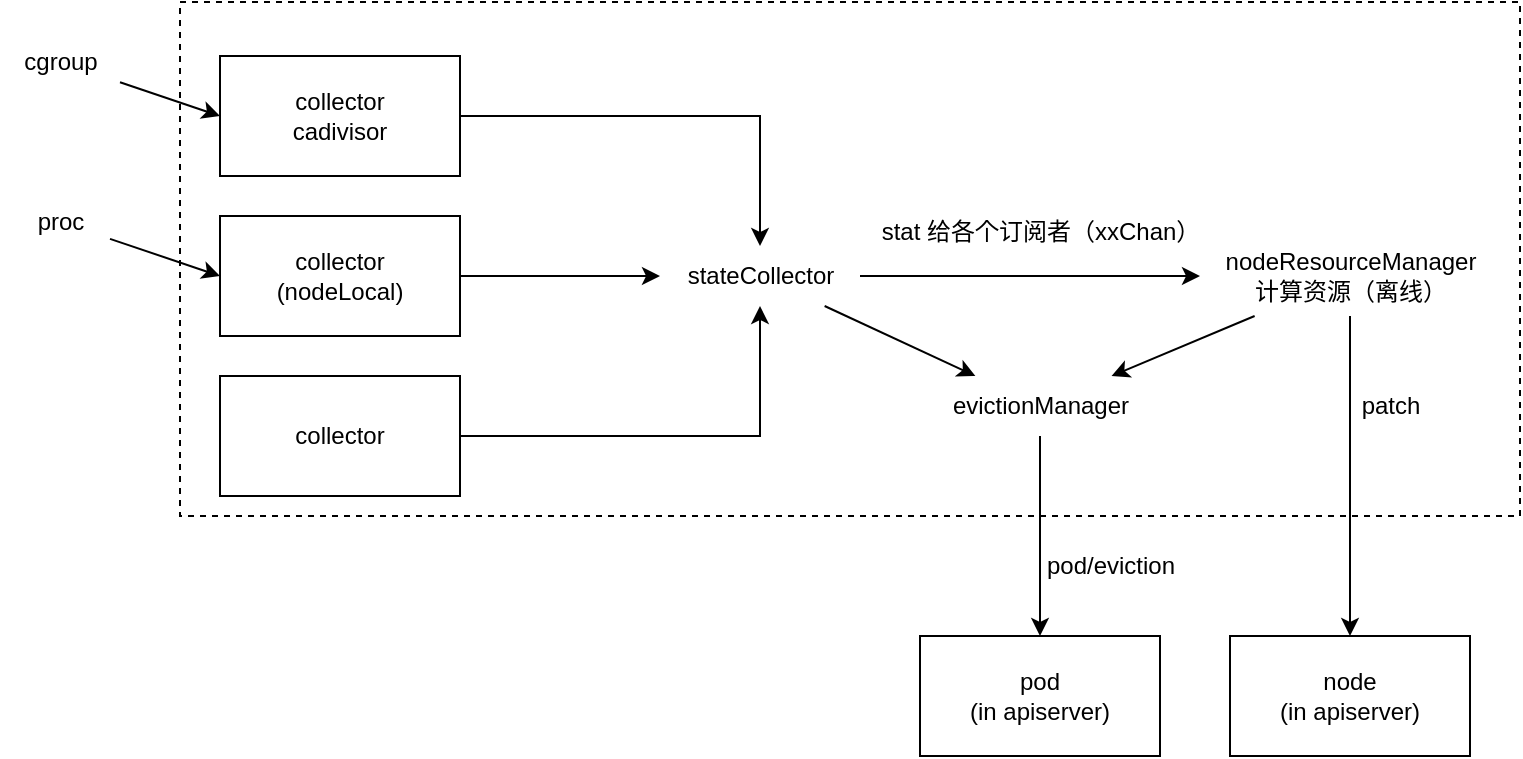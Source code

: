 <mxfile version="24.4.8" type="github">
  <diagram name="第 1 页" id="nMbwdqB6ASuTCzUE4it_">
    <mxGraphModel dx="1242" dy="730" grid="1" gridSize="10" guides="1" tooltips="1" connect="1" arrows="1" fold="1" page="1" pageScale="1" pageWidth="827" pageHeight="1169" math="0" shadow="0">
      <root>
        <mxCell id="0" />
        <mxCell id="1" parent="0" />
        <mxCell id="sSFIWAAqaFl1vtku2yKq-18" value="" style="rounded=0;whiteSpace=wrap;html=1;dashed=1;" vertex="1" parent="1">
          <mxGeometry x="110" y="263" width="670" height="257" as="geometry" />
        </mxCell>
        <mxCell id="sSFIWAAqaFl1vtku2yKq-5" style="edgeStyle=orthogonalEdgeStyle;rounded=0;orthogonalLoop=1;jettySize=auto;html=1;exitX=1;exitY=0.5;exitDx=0;exitDy=0;" edge="1" parent="1" source="sSFIWAAqaFl1vtku2yKq-1" target="sSFIWAAqaFl1vtku2yKq-4">
          <mxGeometry relative="1" as="geometry" />
        </mxCell>
        <mxCell id="sSFIWAAqaFl1vtku2yKq-1" value="collector&lt;br&gt;cadivisor" style="rounded=0;whiteSpace=wrap;html=1;" vertex="1" parent="1">
          <mxGeometry x="130" y="290" width="120" height="60" as="geometry" />
        </mxCell>
        <mxCell id="sSFIWAAqaFl1vtku2yKq-6" style="edgeStyle=orthogonalEdgeStyle;rounded=0;orthogonalLoop=1;jettySize=auto;html=1;exitX=1;exitY=0.5;exitDx=0;exitDy=0;" edge="1" parent="1" source="sSFIWAAqaFl1vtku2yKq-2" target="sSFIWAAqaFl1vtku2yKq-4">
          <mxGeometry relative="1" as="geometry" />
        </mxCell>
        <mxCell id="sSFIWAAqaFl1vtku2yKq-2" value="collector&lt;br&gt;(nodeLocal)" style="rounded=0;whiteSpace=wrap;html=1;" vertex="1" parent="1">
          <mxGeometry x="130" y="370" width="120" height="60" as="geometry" />
        </mxCell>
        <mxCell id="sSFIWAAqaFl1vtku2yKq-7" style="edgeStyle=orthogonalEdgeStyle;rounded=0;orthogonalLoop=1;jettySize=auto;html=1;exitX=1;exitY=0.5;exitDx=0;exitDy=0;" edge="1" parent="1" source="sSFIWAAqaFl1vtku2yKq-3" target="sSFIWAAqaFl1vtku2yKq-4">
          <mxGeometry relative="1" as="geometry" />
        </mxCell>
        <mxCell id="sSFIWAAqaFl1vtku2yKq-3" value="collector" style="rounded=0;whiteSpace=wrap;html=1;" vertex="1" parent="1">
          <mxGeometry x="130" y="450" width="120" height="60" as="geometry" />
        </mxCell>
        <mxCell id="sSFIWAAqaFl1vtku2yKq-4" value="stateCollector" style="text;html=1;align=center;verticalAlign=middle;resizable=0;points=[];autosize=1;strokeColor=none;fillColor=none;" vertex="1" parent="1">
          <mxGeometry x="350" y="385" width="100" height="30" as="geometry" />
        </mxCell>
        <mxCell id="sSFIWAAqaFl1vtku2yKq-8" value="stat 给各个订阅者（xxChan）" style="text;html=1;align=center;verticalAlign=middle;resizable=0;points=[];autosize=1;strokeColor=none;fillColor=none;" vertex="1" parent="1">
          <mxGeometry x="450" y="363" width="180" height="30" as="geometry" />
        </mxCell>
        <mxCell id="sSFIWAAqaFl1vtku2yKq-9" value="nodeResourceManager&lt;br&gt;计算资源（离线）" style="text;html=1;align=center;verticalAlign=middle;resizable=0;points=[];autosize=1;strokeColor=none;fillColor=none;" vertex="1" parent="1">
          <mxGeometry x="620" y="380" width="150" height="40" as="geometry" />
        </mxCell>
        <mxCell id="sSFIWAAqaFl1vtku2yKq-10" value="" style="endArrow=classic;html=1;rounded=0;" edge="1" parent="1" source="sSFIWAAqaFl1vtku2yKq-4" target="sSFIWAAqaFl1vtku2yKq-9">
          <mxGeometry width="50" height="50" relative="1" as="geometry">
            <mxPoint x="390" y="400" as="sourcePoint" />
            <mxPoint x="440" y="350" as="targetPoint" />
          </mxGeometry>
        </mxCell>
        <mxCell id="sSFIWAAqaFl1vtku2yKq-11" value="cgroup" style="text;html=1;align=center;verticalAlign=middle;resizable=0;points=[];autosize=1;strokeColor=none;fillColor=none;" vertex="1" parent="1">
          <mxGeometry x="20" y="278" width="60" height="30" as="geometry" />
        </mxCell>
        <mxCell id="sSFIWAAqaFl1vtku2yKq-12" value="" style="endArrow=classic;html=1;rounded=0;entryX=0;entryY=0.5;entryDx=0;entryDy=0;" edge="1" parent="1" source="sSFIWAAqaFl1vtku2yKq-11" target="sSFIWAAqaFl1vtku2yKq-1">
          <mxGeometry width="50" height="50" relative="1" as="geometry">
            <mxPoint x="390" y="400" as="sourcePoint" />
            <mxPoint x="440" y="350" as="targetPoint" />
          </mxGeometry>
        </mxCell>
        <mxCell id="sSFIWAAqaFl1vtku2yKq-13" value="proc" style="text;html=1;align=center;verticalAlign=middle;resizable=0;points=[];autosize=1;strokeColor=none;fillColor=none;" vertex="1" parent="1">
          <mxGeometry x="25" y="358" width="50" height="30" as="geometry" />
        </mxCell>
        <mxCell id="sSFIWAAqaFl1vtku2yKq-14" value="" style="endArrow=classic;html=1;rounded=0;entryX=0;entryY=0.5;entryDx=0;entryDy=0;" edge="1" parent="1" source="sSFIWAAqaFl1vtku2yKq-13" target="sSFIWAAqaFl1vtku2yKq-2">
          <mxGeometry width="50" height="50" relative="1" as="geometry">
            <mxPoint x="390" y="400" as="sourcePoint" />
            <mxPoint x="440" y="350" as="targetPoint" />
          </mxGeometry>
        </mxCell>
        <mxCell id="sSFIWAAqaFl1vtku2yKq-15" value="node&lt;br&gt;(in apiserver)" style="whiteSpace=wrap;html=1;" vertex="1" parent="1">
          <mxGeometry x="635" y="580" width="120" height="60" as="geometry" />
        </mxCell>
        <mxCell id="sSFIWAAqaFl1vtku2yKq-16" value="" style="endArrow=classic;html=1;rounded=0;entryX=0.5;entryY=0;entryDx=0;entryDy=0;" edge="1" parent="1" source="sSFIWAAqaFl1vtku2yKq-9" target="sSFIWAAqaFl1vtku2yKq-15">
          <mxGeometry width="50" height="50" relative="1" as="geometry">
            <mxPoint x="390" y="400" as="sourcePoint" />
            <mxPoint x="440" y="350" as="targetPoint" />
          </mxGeometry>
        </mxCell>
        <mxCell id="sSFIWAAqaFl1vtku2yKq-17" value="patch" style="text;html=1;align=center;verticalAlign=middle;resizable=0;points=[];autosize=1;strokeColor=none;fillColor=none;" vertex="1" parent="1">
          <mxGeometry x="690" y="450" width="50" height="30" as="geometry" />
        </mxCell>
        <mxCell id="sSFIWAAqaFl1vtku2yKq-19" value="evictionManager" style="text;html=1;align=center;verticalAlign=middle;resizable=0;points=[];autosize=1;strokeColor=none;fillColor=none;" vertex="1" parent="1">
          <mxGeometry x="485" y="450" width="110" height="30" as="geometry" />
        </mxCell>
        <mxCell id="sSFIWAAqaFl1vtku2yKq-20" value="" style="endArrow=classic;html=1;rounded=0;" edge="1" parent="1" source="sSFIWAAqaFl1vtku2yKq-4" target="sSFIWAAqaFl1vtku2yKq-19">
          <mxGeometry width="50" height="50" relative="1" as="geometry">
            <mxPoint x="440" y="400" as="sourcePoint" />
            <mxPoint x="490" y="350" as="targetPoint" />
          </mxGeometry>
        </mxCell>
        <mxCell id="sSFIWAAqaFl1vtku2yKq-21" value="" style="endArrow=classic;html=1;rounded=0;" edge="1" parent="1" source="sSFIWAAqaFl1vtku2yKq-9" target="sSFIWAAqaFl1vtku2yKq-19">
          <mxGeometry width="50" height="50" relative="1" as="geometry">
            <mxPoint x="442" y="425" as="sourcePoint" />
            <mxPoint x="518" y="460" as="targetPoint" />
          </mxGeometry>
        </mxCell>
        <mxCell id="sSFIWAAqaFl1vtku2yKq-22" value="pod&lt;br&gt;(in apiserver)" style="whiteSpace=wrap;html=1;" vertex="1" parent="1">
          <mxGeometry x="480" y="580" width="120" height="60" as="geometry" />
        </mxCell>
        <mxCell id="sSFIWAAqaFl1vtku2yKq-23" value="" style="endArrow=classic;html=1;rounded=0;entryX=0.5;entryY=0;entryDx=0;entryDy=0;" edge="1" parent="1" source="sSFIWAAqaFl1vtku2yKq-19" target="sSFIWAAqaFl1vtku2yKq-22">
          <mxGeometry width="50" height="50" relative="1" as="geometry">
            <mxPoint x="440" y="400" as="sourcePoint" />
            <mxPoint x="490" y="350" as="targetPoint" />
          </mxGeometry>
        </mxCell>
        <mxCell id="sSFIWAAqaFl1vtku2yKq-24" value="pod/eviction" style="text;html=1;align=center;verticalAlign=middle;resizable=0;points=[];autosize=1;strokeColor=none;fillColor=none;" vertex="1" parent="1">
          <mxGeometry x="530" y="530" width="90" height="30" as="geometry" />
        </mxCell>
      </root>
    </mxGraphModel>
  </diagram>
</mxfile>
